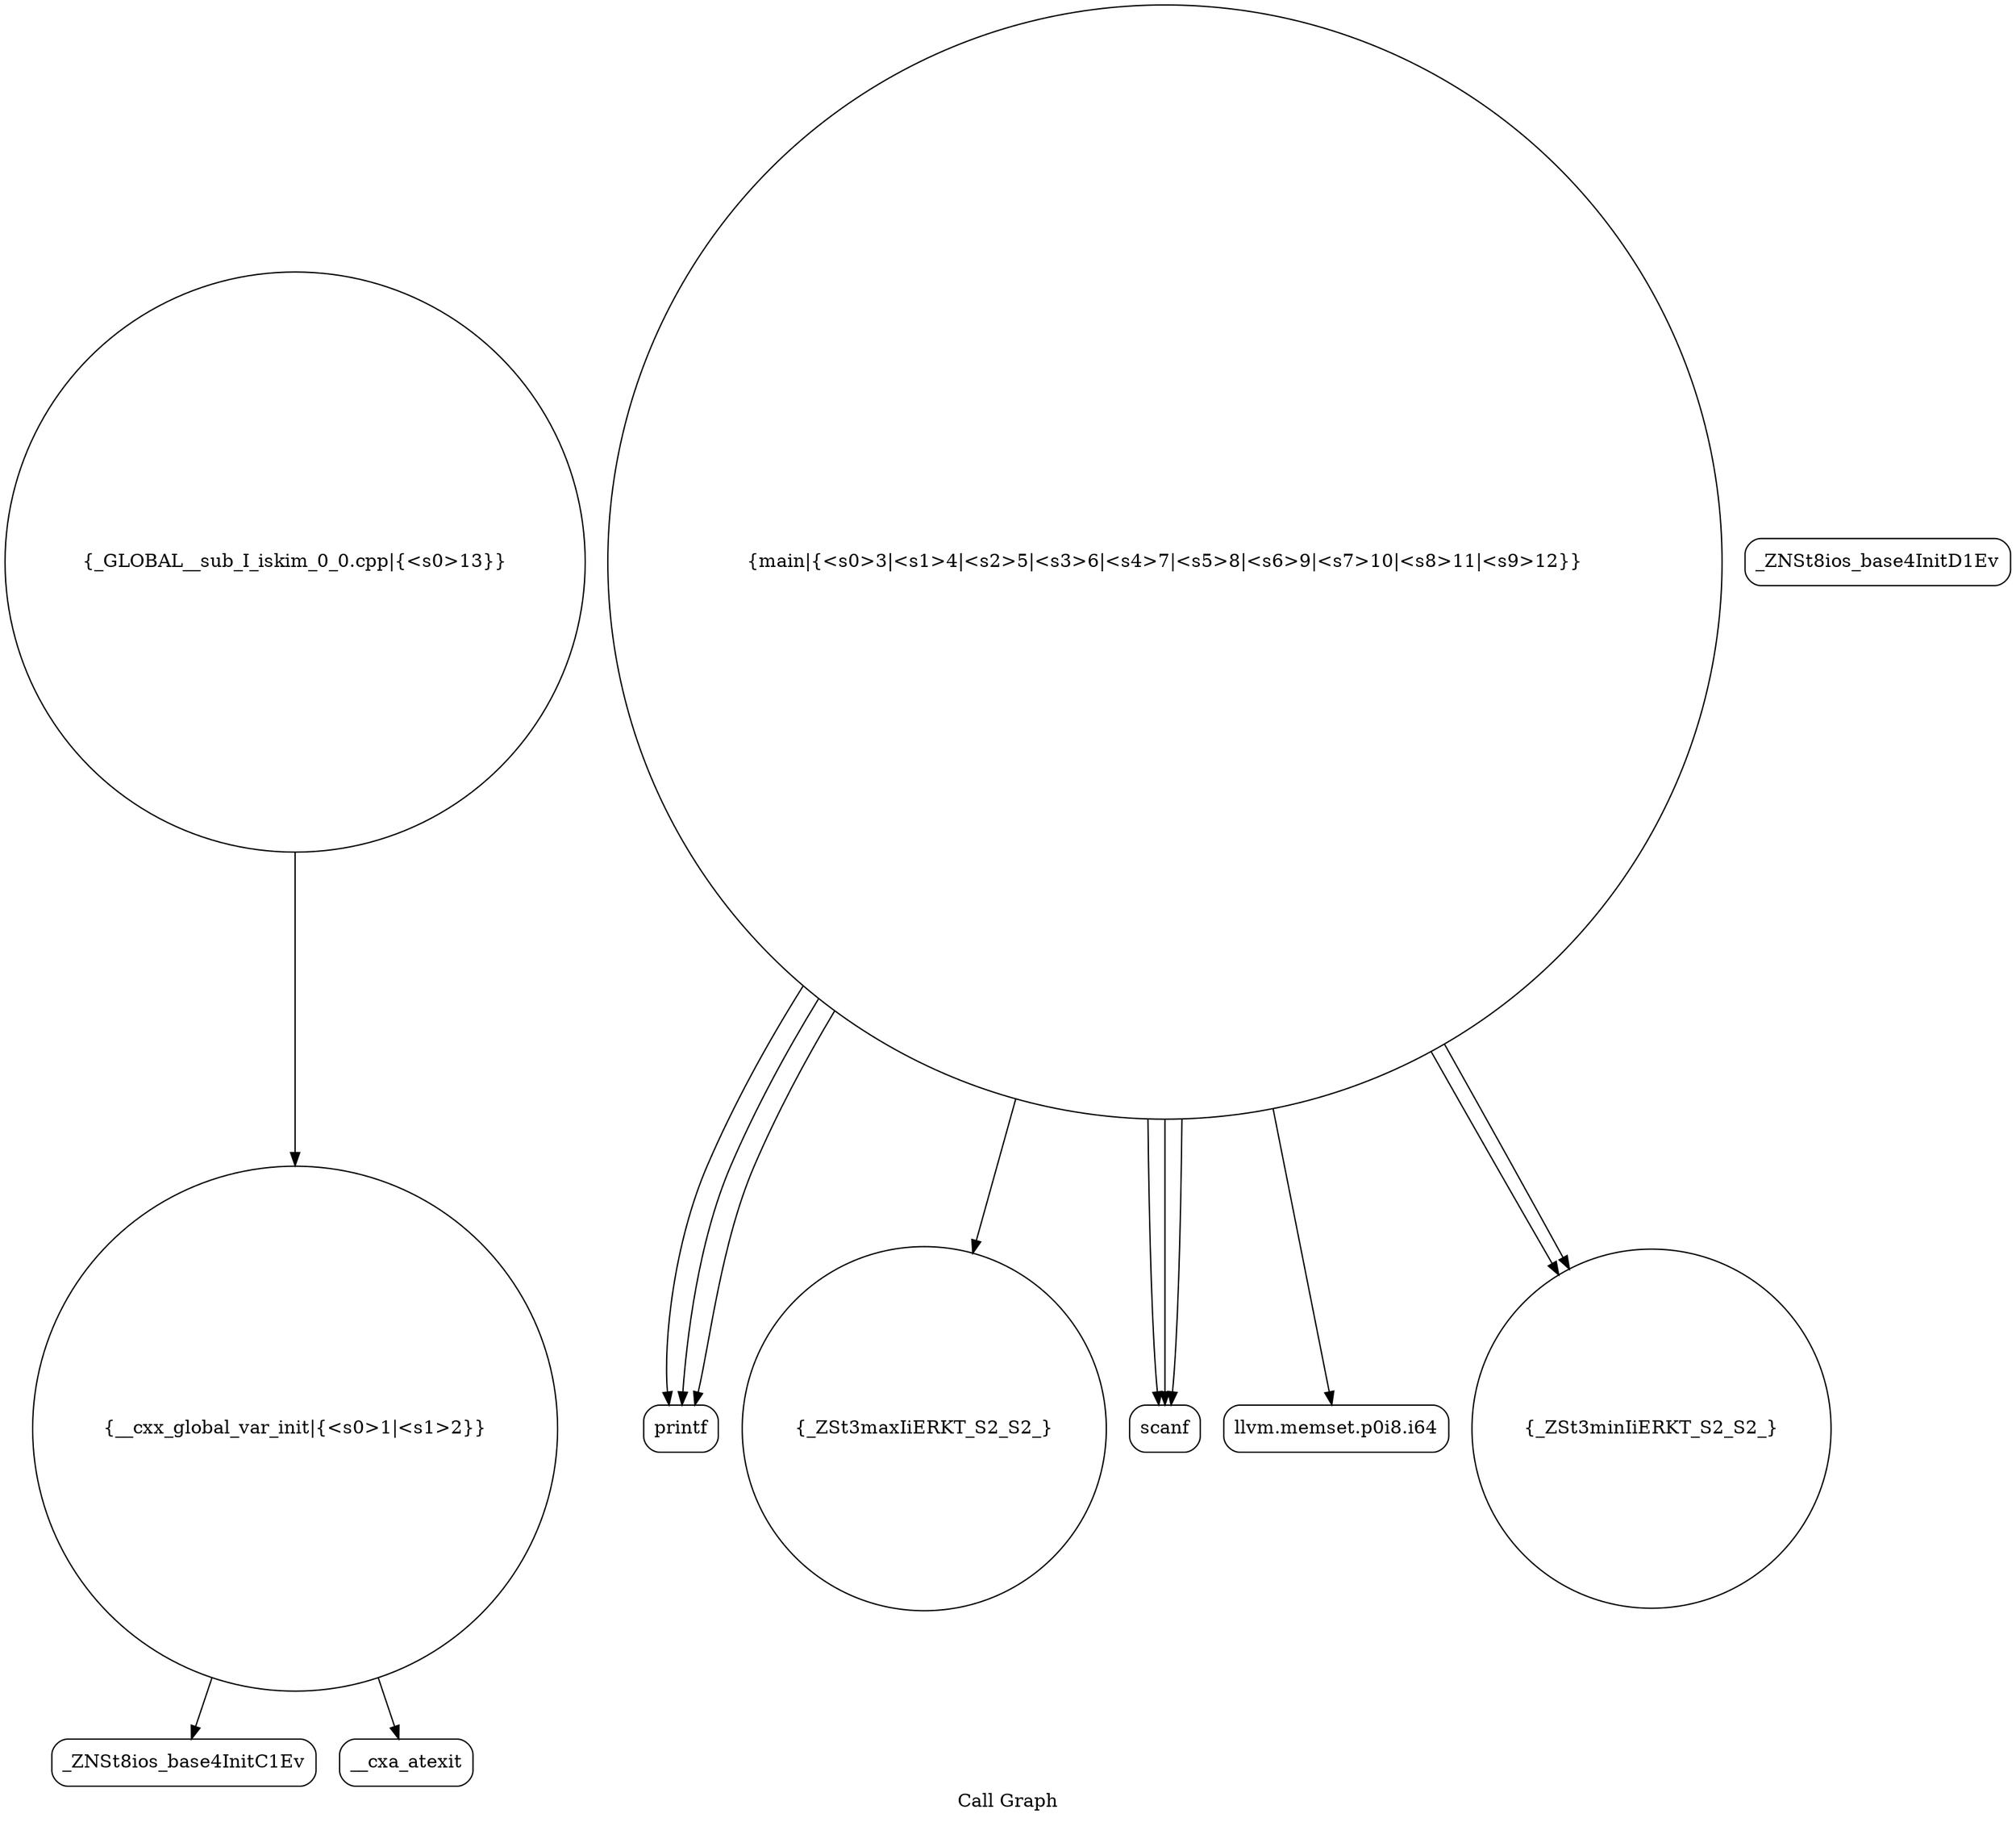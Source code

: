 digraph "Call Graph" {
	label="Call Graph";

	Node0x564bb52374c0 [shape=record,shape=circle,label="{__cxx_global_var_init|{<s0>1|<s1>2}}"];
	Node0x564bb52374c0:s0 -> Node0x564bb5237950[color=black];
	Node0x564bb52374c0:s1 -> Node0x564bb5237a50[color=black];
	Node0x564bb5237c50 [shape=record,shape=Mrecord,label="{printf}"];
	Node0x564bb52379d0 [shape=record,shape=Mrecord,label="{_ZNSt8ios_base4InitD1Ev}"];
	Node0x564bb5237d50 [shape=record,shape=circle,label="{_ZSt3maxIiERKT_S2_S2_}"];
	Node0x564bb5237ad0 [shape=record,shape=circle,label="{main|{<s0>3|<s1>4|<s2>5|<s3>6|<s4>7|<s5>8|<s6>9|<s7>10|<s8>11|<s9>12}}"];
	Node0x564bb5237ad0:s0 -> Node0x564bb5237b50[color=black];
	Node0x564bb5237ad0:s1 -> Node0x564bb5237bd0[color=black];
	Node0x564bb5237ad0:s2 -> Node0x564bb5237c50[color=black];
	Node0x564bb5237ad0:s3 -> Node0x564bb5237b50[color=black];
	Node0x564bb5237ad0:s4 -> Node0x564bb5237b50[color=black];
	Node0x564bb5237ad0:s5 -> Node0x564bb5237c50[color=black];
	Node0x564bb5237ad0:s6 -> Node0x564bb5237cd0[color=black];
	Node0x564bb5237ad0:s7 -> Node0x564bb5237d50[color=black];
	Node0x564bb5237ad0:s8 -> Node0x564bb5237cd0[color=black];
	Node0x564bb5237ad0:s9 -> Node0x564bb5237c50[color=black];
	Node0x564bb5237bd0 [shape=record,shape=Mrecord,label="{llvm.memset.p0i8.i64}"];
	Node0x564bb5237950 [shape=record,shape=Mrecord,label="{_ZNSt8ios_base4InitC1Ev}"];
	Node0x564bb5237cd0 [shape=record,shape=circle,label="{_ZSt3minIiERKT_S2_S2_}"];
	Node0x564bb5237a50 [shape=record,shape=Mrecord,label="{__cxa_atexit}"];
	Node0x564bb5237dd0 [shape=record,shape=circle,label="{_GLOBAL__sub_I_iskim_0_0.cpp|{<s0>13}}"];
	Node0x564bb5237dd0:s0 -> Node0x564bb52374c0[color=black];
	Node0x564bb5237b50 [shape=record,shape=Mrecord,label="{scanf}"];
}
